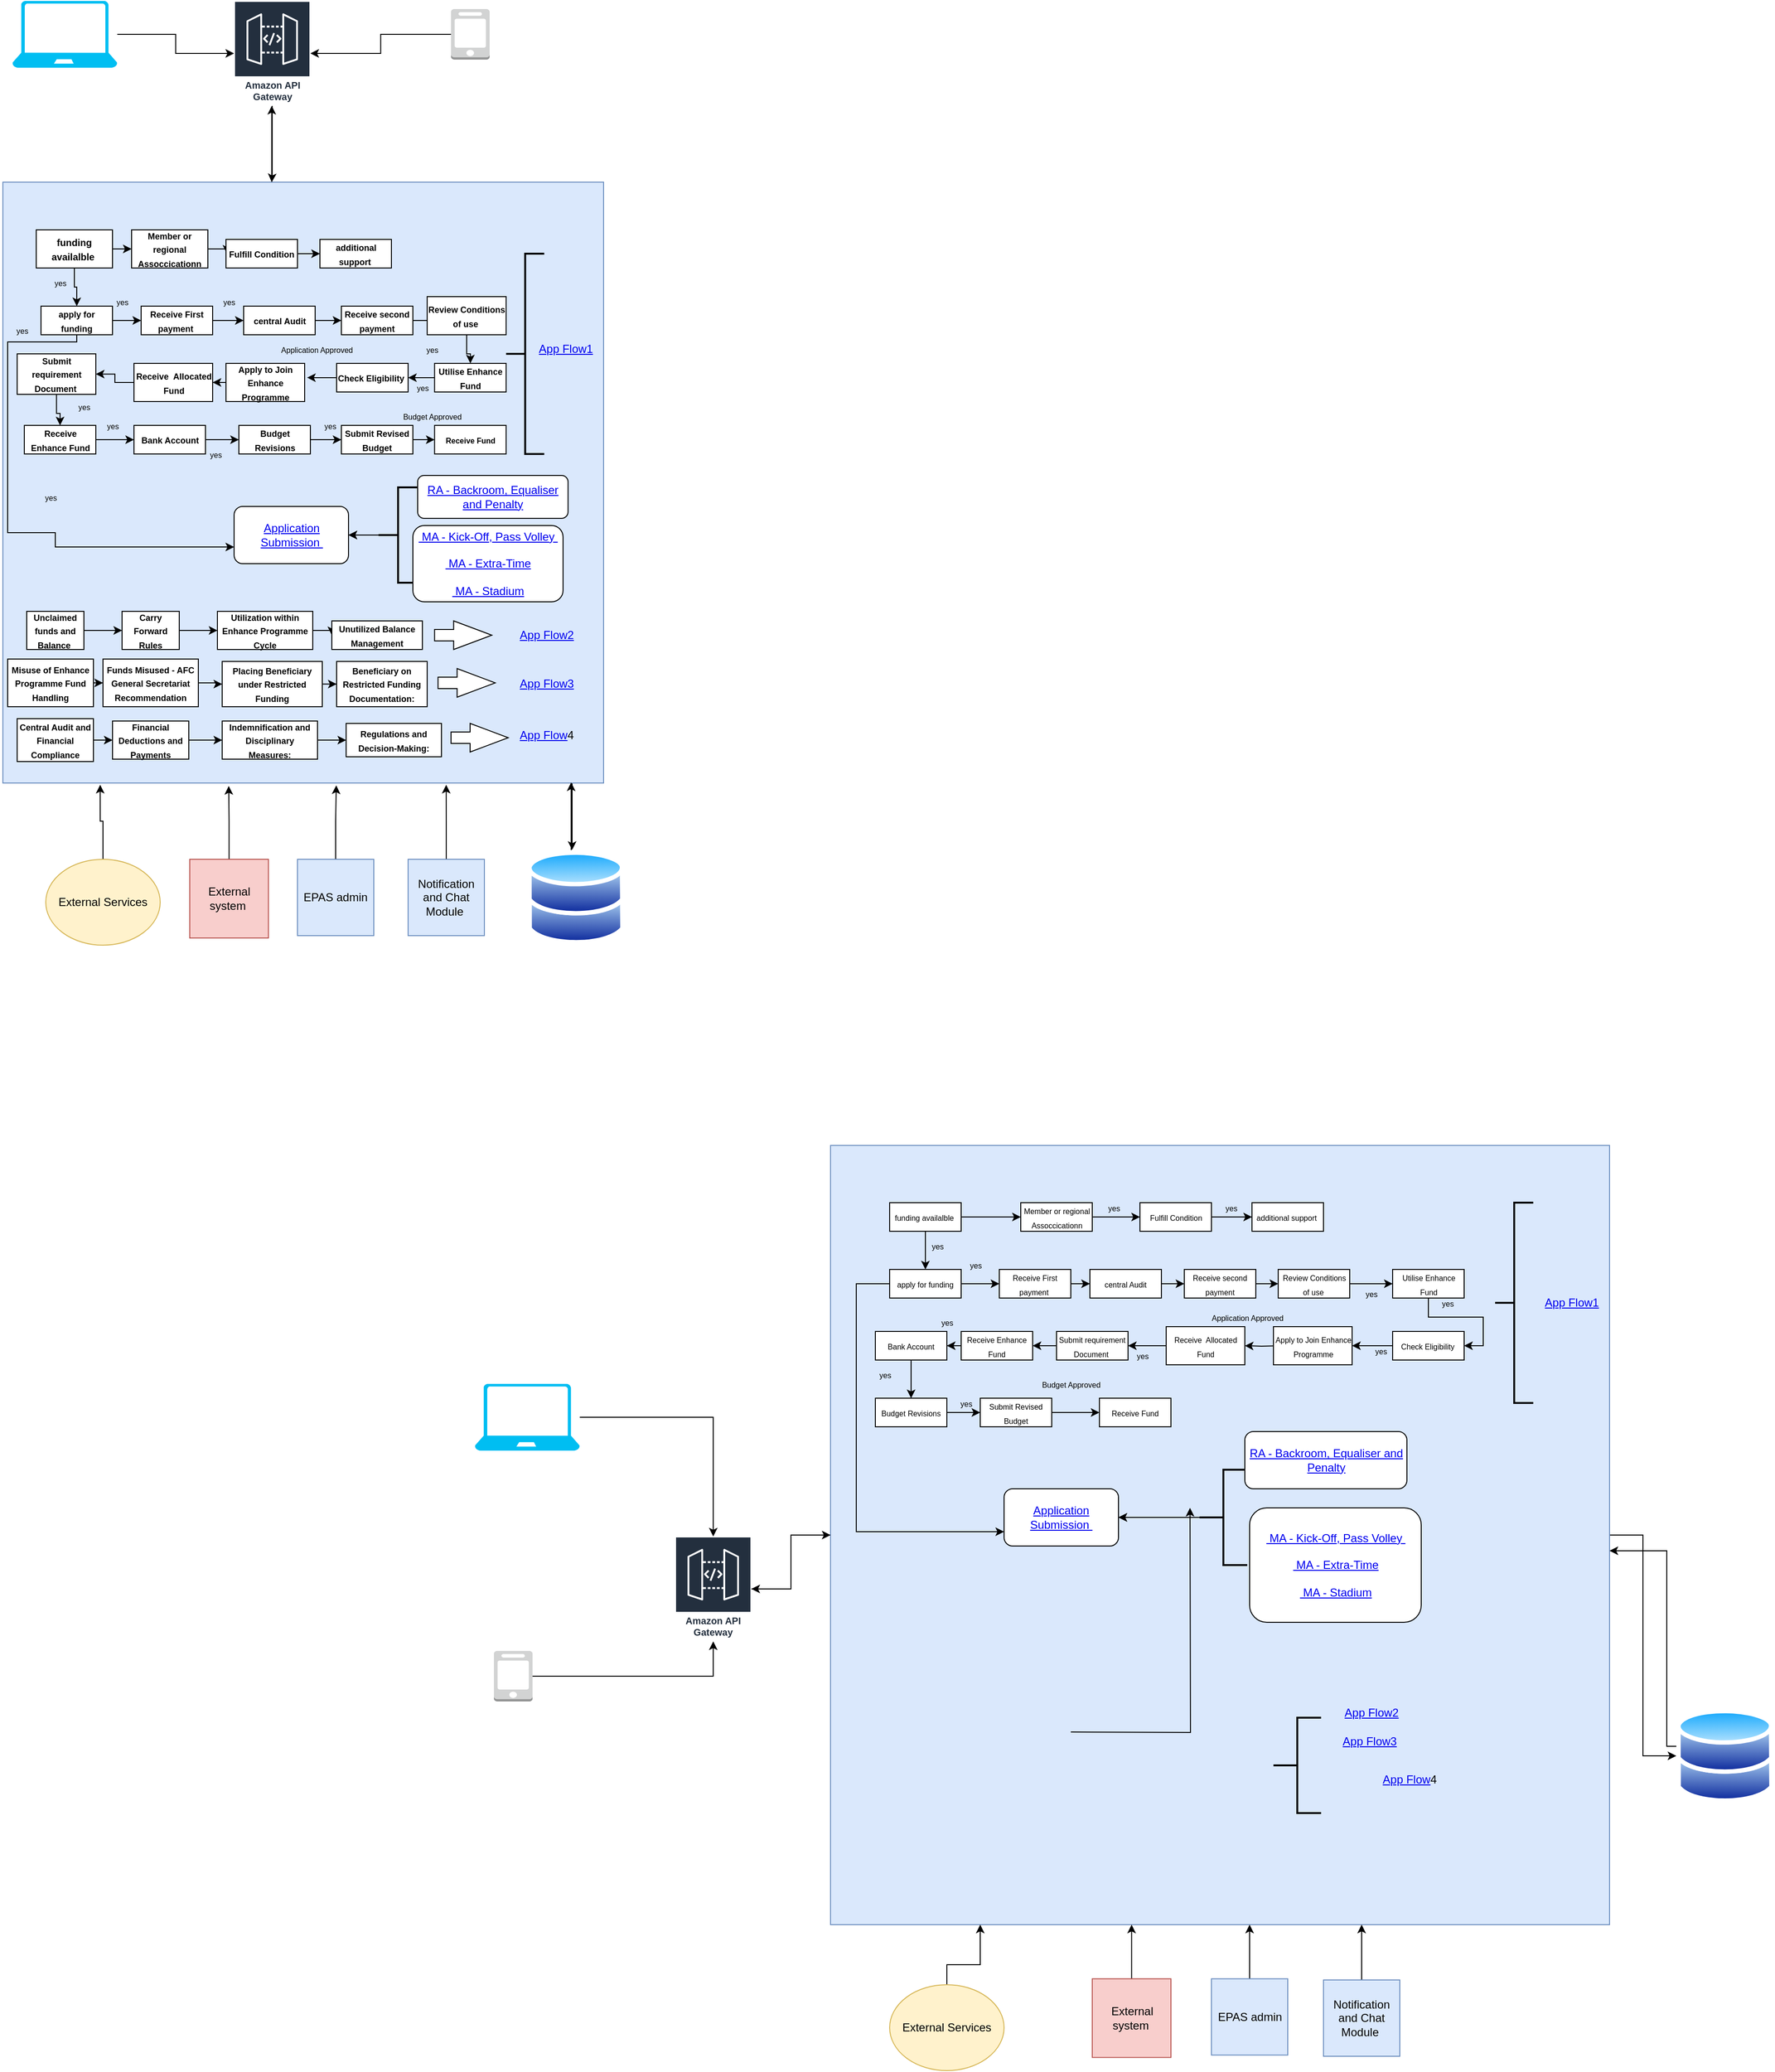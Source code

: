 <mxfile version="21.6.6" type="github">
  <diagram id="GSaXNA42wL7wWPPlso_6" name="Page-2">
    <mxGraphModel dx="2044" dy="1835" grid="1" gridSize="10" guides="1" tooltips="1" connect="1" arrows="1" fold="1" page="1" pageScale="1" pageWidth="850" pageHeight="1100" math="0" shadow="0">
      <root>
        <mxCell id="0" />
        <mxCell id="1" parent="0" />
        <mxCell id="DGFGNufy49oRKnyAsM9c-1" style="edgeStyle=orthogonalEdgeStyle;rounded=0;orthogonalLoop=1;jettySize=auto;html=1;" parent="1" source="DGFGNufy49oRKnyAsM9c-2" target="DGFGNufy49oRKnyAsM9c-57" edge="1">
          <mxGeometry relative="1" as="geometry" />
        </mxCell>
        <mxCell id="DGFGNufy49oRKnyAsM9c-2" value="" style="outlineConnect=0;dashed=0;verticalLabelPosition=bottom;verticalAlign=top;align=center;html=1;shape=mxgraph.aws3.mobile_client;fillColor=#D2D3D3;gradientColor=none;" parent="1" vertex="1">
          <mxGeometry x="-240" y="650" width="40.5" height="53" as="geometry" />
        </mxCell>
        <mxCell id="DGFGNufy49oRKnyAsM9c-3" style="edgeStyle=orthogonalEdgeStyle;rounded=0;orthogonalLoop=1;jettySize=auto;html=1;" parent="1" source="DGFGNufy49oRKnyAsM9c-4" target="DGFGNufy49oRKnyAsM9c-57" edge="1">
          <mxGeometry relative="1" as="geometry" />
        </mxCell>
        <mxCell id="DGFGNufy49oRKnyAsM9c-4" value="" style="verticalLabelPosition=bottom;html=1;verticalAlign=top;align=center;strokeColor=none;fillColor=#00BEF2;shape=mxgraph.azure.laptop;pointerEvents=1;" parent="1" vertex="1">
          <mxGeometry x="-260" y="370" width="110" height="70" as="geometry" />
        </mxCell>
        <mxCell id="DGFGNufy49oRKnyAsM9c-5" style="edgeStyle=orthogonalEdgeStyle;rounded=0;orthogonalLoop=1;jettySize=auto;html=1;" parent="1" source="DGFGNufy49oRKnyAsM9c-7" target="DGFGNufy49oRKnyAsM9c-57" edge="1">
          <mxGeometry relative="1" as="geometry" />
        </mxCell>
        <mxCell id="DGFGNufy49oRKnyAsM9c-6" style="edgeStyle=orthogonalEdgeStyle;rounded=0;orthogonalLoop=1;jettySize=auto;html=1;" parent="1" source="DGFGNufy49oRKnyAsM9c-7" target="DGFGNufy49oRKnyAsM9c-65" edge="1">
          <mxGeometry relative="1" as="geometry" />
        </mxCell>
        <mxCell id="DGFGNufy49oRKnyAsM9c-7" value="" style="whiteSpace=wrap;html=1;aspect=fixed;fillColor=#dae8fc;strokeColor=#6c8ebf;" parent="1" vertex="1">
          <mxGeometry x="113" y="120" width="817" height="817" as="geometry" />
        </mxCell>
        <mxCell id="DGFGNufy49oRKnyAsM9c-18" style="edgeStyle=orthogonalEdgeStyle;rounded=0;orthogonalLoop=1;jettySize=auto;html=1;exitX=0.5;exitY=1;exitDx=0;exitDy=0;" parent="1" edge="1">
          <mxGeometry relative="1" as="geometry">
            <mxPoint x="375" y="357.5" as="sourcePoint" />
            <mxPoint x="375" y="357.5" as="targetPoint" />
          </mxGeometry>
        </mxCell>
        <mxCell id="DGFGNufy49oRKnyAsM9c-26" value="" style="strokeWidth=2;html=1;shape=mxgraph.flowchart.annotation_2;align=left;labelPosition=right;pointerEvents=1;direction=east;" parent="1" vertex="1">
          <mxGeometry x="810" y="180" width="40" height="210" as="geometry" />
        </mxCell>
        <mxCell id="DGFGNufy49oRKnyAsM9c-27" value="&lt;a href=&quot;https://drive.google.com/file/d/1oduVAcMbusg9stKOJ1IKLAgPo_JSWriB/view?usp=sharing&quot;&gt;App&amp;nbsp;Flow1&lt;/a&gt;" style="text;html=1;align=center;verticalAlign=middle;resizable=0;points=[];autosize=1;strokeColor=none;fillColor=none;" parent="1" vertex="1">
          <mxGeometry x="850" y="270" width="80" height="30" as="geometry" />
        </mxCell>
        <mxCell id="DGFGNufy49oRKnyAsM9c-28" value="" style="edgeStyle=orthogonalEdgeStyle;rounded=0;orthogonalLoop=1;jettySize=auto;html=1;" parent="1" edge="1">
          <mxGeometry relative="1" as="geometry">
            <mxPoint x="180" y="675.04" as="sourcePoint" />
          </mxGeometry>
        </mxCell>
        <mxCell id="DGFGNufy49oRKnyAsM9c-30" value="" style="edgeStyle=orthogonalEdgeStyle;rounded=0;orthogonalLoop=1;jettySize=auto;html=1;" parent="1" edge="1">
          <mxGeometry relative="1" as="geometry">
            <mxPoint x="270" y="675.04" as="sourcePoint" />
          </mxGeometry>
        </mxCell>
        <mxCell id="DGFGNufy49oRKnyAsM9c-32" value="" style="edgeStyle=orthogonalEdgeStyle;rounded=0;orthogonalLoop=1;jettySize=auto;html=1;" parent="1" edge="1">
          <mxGeometry relative="1" as="geometry">
            <mxPoint x="280" y="735.04" as="sourcePoint" />
          </mxGeometry>
        </mxCell>
        <mxCell id="DGFGNufy49oRKnyAsM9c-35" value="" style="edgeStyle=orthogonalEdgeStyle;rounded=0;orthogonalLoop=1;jettySize=auto;html=1;" parent="1" edge="1">
          <mxGeometry relative="1" as="geometry">
            <mxPoint x="350" y="675.04" as="sourcePoint" />
          </mxGeometry>
        </mxCell>
        <mxCell id="DGFGNufy49oRKnyAsM9c-38" value="" style="edgeStyle=orthogonalEdgeStyle;rounded=0;orthogonalLoop=1;jettySize=auto;html=1;" parent="1" edge="1">
          <mxGeometry relative="1" as="geometry">
            <mxPoint x="435" y="675.04" as="sourcePoint" />
          </mxGeometry>
        </mxCell>
        <mxCell id="DGFGNufy49oRKnyAsM9c-42" value="" style="edgeStyle=orthogonalEdgeStyle;rounded=0;orthogonalLoop=1;jettySize=auto;html=1;" parent="1" edge="1">
          <mxGeometry relative="1" as="geometry">
            <mxPoint x="365" y="735.04" as="sourcePoint" />
            <mxPoint x="490" y="500" as="targetPoint" />
          </mxGeometry>
        </mxCell>
        <mxCell id="DGFGNufy49oRKnyAsM9c-44" value="" style="strokeWidth=2;html=1;shape=mxgraph.flowchart.annotation_2;align=left;labelPosition=right;pointerEvents=1;direction=east;" parent="1" vertex="1">
          <mxGeometry x="577.5" y="720" width="50" height="100" as="geometry" />
        </mxCell>
        <mxCell id="DGFGNufy49oRKnyAsM9c-45" value="&lt;a href=&quot;https://drive.google.com/file/d/1SwpEaq0mFn2--Wu-9AVyrdNbjBa3LrT7/view?usp=sharing&quot;&gt;App&amp;nbsp;Flow2&lt;/a&gt;" style="text;html=1;align=center;verticalAlign=middle;resizable=0;points=[];autosize=1;strokeColor=none;fillColor=none;" parent="1" vertex="1">
          <mxGeometry x="640" y="700" width="80" height="30" as="geometry" />
        </mxCell>
        <mxCell id="DGFGNufy49oRKnyAsM9c-46" value="&lt;a href=&quot;https://drive.google.com/file/d/18g89C6fYF5i-nobvC9cSjK7K8zZfrIjg/view?usp=sharing&quot;&gt;App&amp;nbsp;Flow3&lt;/a&gt;" style="text;html=1;align=center;verticalAlign=middle;resizable=0;points=[];autosize=1;strokeColor=none;fillColor=none;" parent="1" vertex="1">
          <mxGeometry x="637.5" y="730" width="80" height="30" as="geometry" />
        </mxCell>
        <mxCell id="DGFGNufy49oRKnyAsM9c-47" value="&lt;a href=&quot;https://drive.google.com/file/d/1KID6Vsfr6u9EKGHkbgI8x0bwXexHC7Mh/view?usp=sharing&quot;&gt;App&amp;nbsp;Flow&lt;/a&gt;4" style="text;html=1;align=center;verticalAlign=middle;resizable=0;points=[];autosize=1;strokeColor=none;fillColor=none;" parent="1" vertex="1">
          <mxGeometry x="680" y="770" width="80" height="30" as="geometry" />
        </mxCell>
        <mxCell id="DGFGNufy49oRKnyAsM9c-48" value="&lt;a href=&quot;https://drive.google.com/file/d/1O_zXei-ndrTcU6nSI0R-1R8S3YrYnWWK/view?usp=sharing&quot;&gt;Application Submission&amp;nbsp;&lt;/a&gt;" style="rounded=1;whiteSpace=wrap;html=1;" parent="1" vertex="1">
          <mxGeometry x="295" y="480" width="120" height="60" as="geometry" />
        </mxCell>
        <mxCell id="DGFGNufy49oRKnyAsM9c-49" value="" style="edgeStyle=orthogonalEdgeStyle;rounded=0;orthogonalLoop=1;jettySize=auto;html=1;" parent="1" source="DGFGNufy49oRKnyAsM9c-51" target="DGFGNufy49oRKnyAsM9c-48" edge="1">
          <mxGeometry relative="1" as="geometry" />
        </mxCell>
        <mxCell id="DGFGNufy49oRKnyAsM9c-50" value="" style="edgeStyle=orthogonalEdgeStyle;rounded=0;orthogonalLoop=1;jettySize=auto;html=1;" parent="1" source="DGFGNufy49oRKnyAsM9c-51" target="DGFGNufy49oRKnyAsM9c-48" edge="1">
          <mxGeometry relative="1" as="geometry" />
        </mxCell>
        <mxCell id="DGFGNufy49oRKnyAsM9c-51" value="" style="strokeWidth=2;html=1;shape=mxgraph.flowchart.annotation_2;align=left;labelPosition=right;pointerEvents=1;" parent="1" vertex="1">
          <mxGeometry x="500" y="460" width="50" height="100" as="geometry" />
        </mxCell>
        <mxCell id="DGFGNufy49oRKnyAsM9c-52" value="&lt;a href=&quot;https://drive.google.com/file/d/1gha_NlfgyI7bgPZfPpfYkZz8moEeKM86/view?usp=sharing&quot;&gt;RA - Backroom, Equaliser and Penalty&lt;/a&gt;" style="rounded=1;whiteSpace=wrap;html=1;" parent="1" vertex="1">
          <mxGeometry x="547.5" y="420" width="170" height="60" as="geometry" />
        </mxCell>
        <mxCell id="DGFGNufy49oRKnyAsM9c-53" value="&lt;a href=&quot;https://drive.google.com/file/d/1Y5xjl2v7KyL0biV-sUt9JVReb_iDlmp0/view?usp=sharing&quot;&gt;&amp;nbsp;MA - Kick-Off, Pass Volley&amp;nbsp;&lt;br&gt;&lt;/a&gt;&lt;br&gt;&lt;a href=&quot;https://drive.google.com/file/d/1jqBhtALsL8iWC9ZIgrac4wMSQcdWcgAb/view?usp=sharing&quot;&gt;&amp;nbsp;MA - Extra-Time&lt;br&gt;&lt;/a&gt;&lt;br&gt;&lt;a href=&quot;https://drive.google.com/file/d/1TySVbmiHeH0qdHbVMpYbgAKYMC6QVcvo/view?usp=sharing&quot;&gt;&amp;nbsp;MA - Stadium&lt;/a&gt;" style="rounded=1;whiteSpace=wrap;html=1;" parent="1" vertex="1">
          <mxGeometry x="552.5" y="500" width="180" height="120" as="geometry" />
        </mxCell>
        <mxCell id="DGFGNufy49oRKnyAsM9c-54" value="" style="edgeStyle=orthogonalEdgeStyle;rounded=0;orthogonalLoop=1;jettySize=auto;html=1;" parent="1" source="DGFGNufy49oRKnyAsM9c-55" target="DGFGNufy49oRKnyAsM9c-7" edge="1">
          <mxGeometry relative="1" as="geometry">
            <Array as="points">
              <mxPoint x="413" y="910" />
              <mxPoint x="413" y="910" />
            </Array>
          </mxGeometry>
        </mxCell>
        <mxCell id="DGFGNufy49oRKnyAsM9c-55" value="External system&amp;nbsp;" style="whiteSpace=wrap;html=1;aspect=fixed;fillColor=#f8cecc;strokeColor=#b85450;" parent="1" vertex="1">
          <mxGeometry x="387.5" y="993.75" width="82.5" height="82.5" as="geometry" />
        </mxCell>
        <mxCell id="DGFGNufy49oRKnyAsM9c-56" value="" style="edgeStyle=orthogonalEdgeStyle;rounded=0;orthogonalLoop=1;jettySize=auto;html=1;" parent="1" source="DGFGNufy49oRKnyAsM9c-57" target="DGFGNufy49oRKnyAsM9c-7" edge="1">
          <mxGeometry relative="1" as="geometry" />
        </mxCell>
        <mxCell id="DGFGNufy49oRKnyAsM9c-57" value="Amazon API Gateway" style="sketch=0;outlineConnect=0;fontColor=#232F3E;gradientColor=none;strokeColor=#ffffff;fillColor=#232F3E;dashed=0;verticalLabelPosition=middle;verticalAlign=bottom;align=center;html=1;whiteSpace=wrap;fontSize=10;fontStyle=1;spacing=3;shape=mxgraph.aws4.productIcon;prIcon=mxgraph.aws4.api_gateway;" parent="1" vertex="1">
          <mxGeometry x="-50" y="530" width="80" height="110" as="geometry" />
        </mxCell>
        <mxCell id="DGFGNufy49oRKnyAsM9c-58" value="" style="edgeStyle=orthogonalEdgeStyle;rounded=0;orthogonalLoop=1;jettySize=auto;html=1;" parent="1" source="DGFGNufy49oRKnyAsM9c-59" target="DGFGNufy49oRKnyAsM9c-7" edge="1">
          <mxGeometry relative="1" as="geometry">
            <Array as="points">
              <mxPoint x="680" y="880" />
              <mxPoint x="680" y="880" />
            </Array>
          </mxGeometry>
        </mxCell>
        <mxCell id="DGFGNufy49oRKnyAsM9c-59" value="Notification and Chat Module&amp;nbsp;" style="whiteSpace=wrap;html=1;aspect=fixed;fillColor=#dae8fc;strokeColor=#6c8ebf;" parent="1" vertex="1">
          <mxGeometry x="630" y="995" width="80" height="80" as="geometry" />
        </mxCell>
        <mxCell id="DGFGNufy49oRKnyAsM9c-60" value="" style="edgeStyle=orthogonalEdgeStyle;rounded=0;orthogonalLoop=1;jettySize=auto;html=1;" parent="1" source="DGFGNufy49oRKnyAsM9c-61" target="DGFGNufy49oRKnyAsM9c-7" edge="1">
          <mxGeometry relative="1" as="geometry">
            <Array as="points">
              <mxPoint x="535" y="880" />
              <mxPoint x="535" y="880" />
            </Array>
          </mxGeometry>
        </mxCell>
        <mxCell id="DGFGNufy49oRKnyAsM9c-61" value="EPAS admin" style="whiteSpace=wrap;html=1;aspect=fixed;fillColor=#dae8fc;strokeColor=#6c8ebf;" parent="1" vertex="1">
          <mxGeometry x="512.5" y="993.75" width="80" height="80" as="geometry" />
        </mxCell>
        <mxCell id="DGFGNufy49oRKnyAsM9c-62" value="" style="edgeStyle=orthogonalEdgeStyle;rounded=0;orthogonalLoop=1;jettySize=auto;html=1;" parent="1" source="DGFGNufy49oRKnyAsM9c-63" target="DGFGNufy49oRKnyAsM9c-7" edge="1">
          <mxGeometry relative="1" as="geometry">
            <Array as="points">
              <mxPoint x="235" y="979" />
              <mxPoint x="270" y="979" />
            </Array>
          </mxGeometry>
        </mxCell>
        <mxCell id="DGFGNufy49oRKnyAsM9c-63" value="External Services " style="ellipse;whiteSpace=wrap;html=1;fillColor=#fff2cc;strokeColor=#d6b656;" parent="1" vertex="1">
          <mxGeometry x="175" y="1000" width="120" height="90" as="geometry" />
        </mxCell>
        <mxCell id="DGFGNufy49oRKnyAsM9c-64" style="edgeStyle=orthogonalEdgeStyle;rounded=0;orthogonalLoop=1;jettySize=auto;html=1;" parent="1" source="DGFGNufy49oRKnyAsM9c-65" target="DGFGNufy49oRKnyAsM9c-7" edge="1">
          <mxGeometry relative="1" as="geometry">
            <Array as="points">
              <mxPoint x="990" y="750" />
              <mxPoint x="990" y="545" />
            </Array>
          </mxGeometry>
        </mxCell>
        <mxCell id="DGFGNufy49oRKnyAsM9c-65" value="" style="image;aspect=fixed;perimeter=ellipsePerimeter;html=1;align=center;shadow=0;dashed=0;spacingTop=3;image=img/lib/active_directory/databases.svg;" parent="1" vertex="1">
          <mxGeometry x="1000" y="710" width="102.04" height="100" as="geometry" />
        </mxCell>
        <mxCell id="DGFGNufy49oRKnyAsM9c-117" value="" style="edgeStyle=orthogonalEdgeStyle;rounded=0;orthogonalLoop=1;jettySize=auto;html=1;" parent="1" source="DGFGNufy49oRKnyAsM9c-95" target="DGFGNufy49oRKnyAsM9c-96" edge="1">
          <mxGeometry relative="1" as="geometry" />
        </mxCell>
        <mxCell id="DGFGNufy49oRKnyAsM9c-121" style="edgeStyle=orthogonalEdgeStyle;rounded=0;orthogonalLoop=1;jettySize=auto;html=1;entryX=0.5;entryY=0;entryDx=0;entryDy=0;" parent="1" source="DGFGNufy49oRKnyAsM9c-95" target="DGFGNufy49oRKnyAsM9c-103" edge="1">
          <mxGeometry relative="1" as="geometry" />
        </mxCell>
        <mxCell id="DGFGNufy49oRKnyAsM9c-95" value="&lt;font style=&quot;font-size: 8px;&quot;&gt;funding availalble&amp;nbsp;&lt;/font&gt;" style="rounded=0;whiteSpace=wrap;html=1;" parent="1" vertex="1">
          <mxGeometry x="175" y="180" width="75" height="30" as="geometry" />
        </mxCell>
        <mxCell id="DGFGNufy49oRKnyAsM9c-118" value="" style="edgeStyle=orthogonalEdgeStyle;rounded=0;orthogonalLoop=1;jettySize=auto;html=1;" parent="1" source="DGFGNufy49oRKnyAsM9c-96" target="DGFGNufy49oRKnyAsM9c-100" edge="1">
          <mxGeometry relative="1" as="geometry" />
        </mxCell>
        <mxCell id="DGFGNufy49oRKnyAsM9c-96" value="&lt;font style=&quot;font-size: 8px;&quot;&gt;Member or regional Assoccicationn&lt;/font&gt;" style="rounded=0;whiteSpace=wrap;html=1;" parent="1" vertex="1">
          <mxGeometry x="312.5" y="180" width="75" height="30" as="geometry" />
        </mxCell>
        <mxCell id="DGFGNufy49oRKnyAsM9c-152" style="edgeStyle=orthogonalEdgeStyle;rounded=0;orthogonalLoop=1;jettySize=auto;html=1;entryX=0;entryY=0.5;entryDx=0;entryDy=0;" parent="1" source="DGFGNufy49oRKnyAsM9c-97" target="DGFGNufy49oRKnyAsM9c-98" edge="1">
          <mxGeometry relative="1" as="geometry" />
        </mxCell>
        <mxCell id="DGFGNufy49oRKnyAsM9c-97" value="&lt;span style=&quot;font-size: 8px;&quot;&gt;Receive second payment&lt;/span&gt;" style="rounded=0;whiteSpace=wrap;html=1;" parent="1" vertex="1">
          <mxGeometry x="484" y="250" width="75" height="30" as="geometry" />
        </mxCell>
        <mxCell id="DGFGNufy49oRKnyAsM9c-127" value="" style="edgeStyle=orthogonalEdgeStyle;rounded=0;orthogonalLoop=1;jettySize=auto;html=1;" parent="1" source="DGFGNufy49oRKnyAsM9c-98" target="DGFGNufy49oRKnyAsM9c-112" edge="1">
          <mxGeometry relative="1" as="geometry" />
        </mxCell>
        <mxCell id="DGFGNufy49oRKnyAsM9c-98" value="&lt;font style=&quot;font-size: 8px;&quot;&gt;Review Conditions of use&amp;nbsp;&lt;/font&gt;" style="rounded=0;whiteSpace=wrap;html=1;" parent="1" vertex="1">
          <mxGeometry x="582.5" y="250" width="75" height="30" as="geometry" />
        </mxCell>
        <mxCell id="DGFGNufy49oRKnyAsM9c-124" value="" style="edgeStyle=orthogonalEdgeStyle;rounded=0;orthogonalLoop=1;jettySize=auto;html=1;" parent="1" source="DGFGNufy49oRKnyAsM9c-99" target="DGFGNufy49oRKnyAsM9c-97" edge="1">
          <mxGeometry relative="1" as="geometry" />
        </mxCell>
        <mxCell id="DGFGNufy49oRKnyAsM9c-99" value="&lt;font style=&quot;font-size: 8px;&quot;&gt;central Audit&lt;/font&gt;" style="rounded=0;whiteSpace=wrap;html=1;" parent="1" vertex="1">
          <mxGeometry x="385" y="250" width="75" height="30" as="geometry" />
        </mxCell>
        <mxCell id="DGFGNufy49oRKnyAsM9c-119" value="" style="edgeStyle=orthogonalEdgeStyle;rounded=0;orthogonalLoop=1;jettySize=auto;html=1;" parent="1" source="DGFGNufy49oRKnyAsM9c-100" target="DGFGNufy49oRKnyAsM9c-101" edge="1">
          <mxGeometry relative="1" as="geometry" />
        </mxCell>
        <mxCell id="DGFGNufy49oRKnyAsM9c-100" value="&lt;font style=&quot;font-size: 8px;&quot;&gt;Fulfill Condition&lt;/font&gt;" style="rounded=0;whiteSpace=wrap;html=1;" parent="1" vertex="1">
          <mxGeometry x="437.5" y="180" width="75" height="30" as="geometry" />
        </mxCell>
        <mxCell id="DGFGNufy49oRKnyAsM9c-101" value="&lt;font style=&quot;font-size: 8px;&quot;&gt;additional support&amp;nbsp;&lt;/font&gt;" style="rounded=0;whiteSpace=wrap;html=1;" parent="1" vertex="1">
          <mxGeometry x="555" y="180" width="75" height="30" as="geometry" />
        </mxCell>
        <mxCell id="DGFGNufy49oRKnyAsM9c-123" value="" style="edgeStyle=orthogonalEdgeStyle;rounded=0;orthogonalLoop=1;jettySize=auto;html=1;" parent="1" source="DGFGNufy49oRKnyAsM9c-102" target="DGFGNufy49oRKnyAsM9c-99" edge="1">
          <mxGeometry relative="1" as="geometry" />
        </mxCell>
        <mxCell id="DGFGNufy49oRKnyAsM9c-102" value="&lt;font style=&quot;font-size: 8px;&quot;&gt;Receive First payment&amp;nbsp;&lt;/font&gt;" style="rounded=0;whiteSpace=wrap;html=1;" parent="1" vertex="1">
          <mxGeometry x="290" y="250" width="75" height="30" as="geometry" />
        </mxCell>
        <mxCell id="DGFGNufy49oRKnyAsM9c-122" value="" style="edgeStyle=orthogonalEdgeStyle;rounded=0;orthogonalLoop=1;jettySize=auto;html=1;" parent="1" source="DGFGNufy49oRKnyAsM9c-103" target="DGFGNufy49oRKnyAsM9c-102" edge="1">
          <mxGeometry relative="1" as="geometry" />
        </mxCell>
        <mxCell id="DGFGNufy49oRKnyAsM9c-193" style="edgeStyle=orthogonalEdgeStyle;rounded=0;orthogonalLoop=1;jettySize=auto;html=1;entryX=0;entryY=0.75;entryDx=0;entryDy=0;" parent="1" source="DGFGNufy49oRKnyAsM9c-103" target="DGFGNufy49oRKnyAsM9c-48" edge="1">
          <mxGeometry relative="1" as="geometry">
            <Array as="points">
              <mxPoint x="140" y="265" />
              <mxPoint x="140" y="525" />
            </Array>
          </mxGeometry>
        </mxCell>
        <mxCell id="DGFGNufy49oRKnyAsM9c-103" value="&lt;font style=&quot;font-size: 8px;&quot;&gt;apply for funding&lt;/font&gt;" style="rounded=0;whiteSpace=wrap;html=1;" parent="1" vertex="1">
          <mxGeometry x="175" y="250" width="75" height="30" as="geometry" />
        </mxCell>
        <mxCell id="DGFGNufy49oRKnyAsM9c-176" value="" style="edgeStyle=orthogonalEdgeStyle;rounded=0;orthogonalLoop=1;jettySize=auto;html=1;" parent="1" source="DGFGNufy49oRKnyAsM9c-107" target="DGFGNufy49oRKnyAsM9c-113" edge="1">
          <mxGeometry relative="1" as="geometry" />
        </mxCell>
        <mxCell id="DGFGNufy49oRKnyAsM9c-107" value="&lt;font style=&quot;font-size: 8px;&quot;&gt;Submit requirement Document&amp;nbsp;&lt;/font&gt;" style="rounded=0;whiteSpace=wrap;html=1;" parent="1" vertex="1">
          <mxGeometry x="350" y="315" width="75" height="30" as="geometry" />
        </mxCell>
        <mxCell id="DGFGNufy49oRKnyAsM9c-191" value="" style="edgeStyle=orthogonalEdgeStyle;rounded=0;orthogonalLoop=1;jettySize=auto;html=1;" parent="1" source="DGFGNufy49oRKnyAsM9c-108" target="DGFGNufy49oRKnyAsM9c-189" edge="1">
          <mxGeometry relative="1" as="geometry" />
        </mxCell>
        <mxCell id="DGFGNufy49oRKnyAsM9c-108" value="&lt;font style=&quot;font-size: 8px;&quot;&gt;Budget Revisions&lt;/font&gt;" style="rounded=0;whiteSpace=wrap;html=1;" parent="1" vertex="1">
          <mxGeometry x="160" y="385" width="75" height="30" as="geometry" />
        </mxCell>
        <mxCell id="DGFGNufy49oRKnyAsM9c-131" value="" style="edgeStyle=orthogonalEdgeStyle;rounded=0;orthogonalLoop=1;jettySize=auto;html=1;" parent="1" source="DGFGNufy49oRKnyAsM9c-109" target="DGFGNufy49oRKnyAsM9c-107" edge="1">
          <mxGeometry relative="1" as="geometry" />
        </mxCell>
        <mxCell id="DGFGNufy49oRKnyAsM9c-130" value="" style="edgeStyle=orthogonalEdgeStyle;rounded=0;orthogonalLoop=1;jettySize=auto;html=1;" parent="1" target="DGFGNufy49oRKnyAsM9c-109" edge="1">
          <mxGeometry relative="1" as="geometry">
            <mxPoint x="585" y="330" as="sourcePoint" />
          </mxGeometry>
        </mxCell>
        <mxCell id="DGFGNufy49oRKnyAsM9c-129" value="" style="edgeStyle=orthogonalEdgeStyle;rounded=0;orthogonalLoop=1;jettySize=auto;html=1;" parent="1" source="DGFGNufy49oRKnyAsM9c-111" edge="1">
          <mxGeometry relative="1" as="geometry">
            <mxPoint x="660" y="330" as="targetPoint" />
          </mxGeometry>
        </mxCell>
        <mxCell id="DGFGNufy49oRKnyAsM9c-111" value="&lt;font style=&quot;font-size: 8px;&quot;&gt;Check Eligibility&amp;nbsp;&lt;/font&gt;" style="rounded=0;whiteSpace=wrap;html=1;" parent="1" vertex="1">
          <mxGeometry x="702.5" y="315" width="75" height="30" as="geometry" />
        </mxCell>
        <mxCell id="DGFGNufy49oRKnyAsM9c-168" style="edgeStyle=orthogonalEdgeStyle;rounded=0;orthogonalLoop=1;jettySize=auto;html=1;entryX=1;entryY=0.5;entryDx=0;entryDy=0;" parent="1" source="DGFGNufy49oRKnyAsM9c-112" target="DGFGNufy49oRKnyAsM9c-111" edge="1">
          <mxGeometry relative="1" as="geometry" />
        </mxCell>
        <mxCell id="DGFGNufy49oRKnyAsM9c-112" value="&lt;font style=&quot;font-size: 8px;&quot;&gt;Utilise Enhance Fund&lt;/font&gt;" style="rounded=0;whiteSpace=wrap;html=1;" parent="1" vertex="1">
          <mxGeometry x="702.5" y="250" width="75" height="30" as="geometry" />
        </mxCell>
        <mxCell id="DGFGNufy49oRKnyAsM9c-180" value="" style="edgeStyle=orthogonalEdgeStyle;rounded=0;orthogonalLoop=1;jettySize=auto;html=1;" parent="1" source="DGFGNufy49oRKnyAsM9c-113" target="DGFGNufy49oRKnyAsM9c-114" edge="1">
          <mxGeometry relative="1" as="geometry" />
        </mxCell>
        <mxCell id="DGFGNufy49oRKnyAsM9c-113" value="&lt;font style=&quot;font-size: 8px;&quot;&gt;Receive Enhance Fund&lt;/font&gt;" style="rounded=0;whiteSpace=wrap;html=1;" parent="1" vertex="1">
          <mxGeometry x="250" y="315" width="75" height="30" as="geometry" />
        </mxCell>
        <mxCell id="DGFGNufy49oRKnyAsM9c-186" value="" style="edgeStyle=orthogonalEdgeStyle;rounded=0;orthogonalLoop=1;jettySize=auto;html=1;" parent="1" source="DGFGNufy49oRKnyAsM9c-114" target="DGFGNufy49oRKnyAsM9c-108" edge="1">
          <mxGeometry relative="1" as="geometry" />
        </mxCell>
        <mxCell id="DGFGNufy49oRKnyAsM9c-114" value="&lt;font style=&quot;font-size: 8px;&quot;&gt;Bank Account&lt;/font&gt;" style="rounded=0;whiteSpace=wrap;html=1;" parent="1" vertex="1">
          <mxGeometry x="160" y="315" width="75" height="30" as="geometry" />
        </mxCell>
        <mxCell id="DGFGNufy49oRKnyAsM9c-135" value="&lt;font style=&quot;font-size: 8px;&quot;&gt;yes&lt;/font&gt;" style="text;html=1;align=center;verticalAlign=middle;resizable=0;points=[];autosize=1;strokeColor=none;fillColor=none;" parent="1" vertex="1">
          <mxGeometry x="205" y="210" width="40" height="30" as="geometry" />
        </mxCell>
        <mxCell id="DGFGNufy49oRKnyAsM9c-138" value="&lt;font style=&quot;font-size: 8px;&quot;&gt;yes&lt;/font&gt;" style="text;html=1;align=center;verticalAlign=middle;resizable=0;points=[];autosize=1;strokeColor=none;fillColor=none;" parent="1" vertex="1">
          <mxGeometry x="390" y="170" width="40" height="30" as="geometry" />
        </mxCell>
        <mxCell id="DGFGNufy49oRKnyAsM9c-139" value="&lt;font style=&quot;font-size: 8px;&quot;&gt;Budget Approved&lt;/font&gt;" style="text;html=1;align=center;verticalAlign=middle;resizable=0;points=[];autosize=1;strokeColor=none;fillColor=none;" parent="1" vertex="1">
          <mxGeometry x="325" y="355" width="80" height="30" as="geometry" />
        </mxCell>
        <mxCell id="DGFGNufy49oRKnyAsM9c-140" value="&lt;span style=&quot;font-size: 8px;&quot;&gt;yes&lt;br&gt;&lt;/span&gt;" style="text;html=1;align=center;verticalAlign=middle;resizable=0;points=[];autosize=1;strokeColor=none;fillColor=none;" parent="1" vertex="1">
          <mxGeometry x="420" y="325" width="40" height="30" as="geometry" />
        </mxCell>
        <mxCell id="DGFGNufy49oRKnyAsM9c-109" value="&lt;span style=&quot;font-size: 8px;&quot;&gt;Receive&amp;nbsp; Allocated Fund&lt;/span&gt;" style="rounded=0;whiteSpace=wrap;html=1;" parent="1" vertex="1">
          <mxGeometry x="465" y="310" width="82.5" height="40" as="geometry" />
        </mxCell>
        <mxCell id="DGFGNufy49oRKnyAsM9c-148" value="&lt;font style=&quot;font-size: 8px;&quot;&gt;yes&lt;/font&gt;" style="text;html=1;align=center;verticalAlign=middle;resizable=0;points=[];autosize=1;strokeColor=none;fillColor=none;" parent="1" vertex="1">
          <mxGeometry x="512.5" y="170" width="40" height="30" as="geometry" />
        </mxCell>
        <mxCell id="DGFGNufy49oRKnyAsM9c-149" value="&lt;font style=&quot;font-size: 8px;&quot;&gt;yes&lt;/font&gt;" style="text;html=1;align=center;verticalAlign=middle;resizable=0;points=[];autosize=1;strokeColor=none;fillColor=none;" parent="1" vertex="1">
          <mxGeometry x="245" y="230" width="40" height="30" as="geometry" />
        </mxCell>
        <mxCell id="DGFGNufy49oRKnyAsM9c-150" value="&lt;font style=&quot;font-size: 8px;&quot;&gt;yes&lt;/font&gt;" style="text;html=1;align=center;verticalAlign=middle;resizable=0;points=[];autosize=1;strokeColor=none;fillColor=none;" parent="1" vertex="1">
          <mxGeometry x="660" y="260" width="40" height="30" as="geometry" />
        </mxCell>
        <mxCell id="DGFGNufy49oRKnyAsM9c-165" value="&lt;font style=&quot;font-size: 8px;&quot;&gt;Application Approved&lt;/font&gt;" style="text;html=1;align=center;verticalAlign=middle;resizable=0;points=[];autosize=1;strokeColor=none;fillColor=none;" parent="1" vertex="1">
          <mxGeometry x="500" y="285" width="100" height="30" as="geometry" />
        </mxCell>
        <mxCell id="DGFGNufy49oRKnyAsM9c-169" value="&lt;font style=&quot;font-size: 8px;&quot;&gt;yes&lt;/font&gt;" style="text;html=1;align=center;verticalAlign=middle;resizable=0;points=[];autosize=1;strokeColor=none;fillColor=none;" parent="1" vertex="1">
          <mxGeometry x="670" y="320" width="40" height="30" as="geometry" />
        </mxCell>
        <mxCell id="DGFGNufy49oRKnyAsM9c-170" value="&lt;font style=&quot;font-size: 8px;&quot;&gt;yes&lt;/font&gt;" style="text;html=1;align=center;verticalAlign=middle;resizable=0;points=[];autosize=1;strokeColor=none;fillColor=none;" parent="1" vertex="1">
          <mxGeometry x="740" y="270" width="40" height="30" as="geometry" />
        </mxCell>
        <mxCell id="DGFGNufy49oRKnyAsM9c-171" value="&lt;font style=&quot;font-size: 8px;&quot;&gt;Apply to Join Enhance Programme&lt;/font&gt;" style="rounded=0;whiteSpace=wrap;html=1;" parent="1" vertex="1">
          <mxGeometry x="577.5" y="310" width="82.5" height="40" as="geometry" />
        </mxCell>
        <mxCell id="DGFGNufy49oRKnyAsM9c-183" value="&lt;font style=&quot;font-size: 8px;&quot;&gt;yes&lt;/font&gt;" style="text;html=1;align=center;verticalAlign=middle;resizable=0;points=[];autosize=1;strokeColor=none;fillColor=none;" parent="1" vertex="1">
          <mxGeometry x="215" y="290" width="40" height="30" as="geometry" />
        </mxCell>
        <mxCell id="DGFGNufy49oRKnyAsM9c-184" value="&lt;font style=&quot;font-size: 8px;&quot;&gt;yes&lt;/font&gt;" style="text;html=1;align=center;verticalAlign=middle;resizable=0;points=[];autosize=1;strokeColor=none;fillColor=none;" parent="1" vertex="1">
          <mxGeometry x="235" y="375" width="40" height="30" as="geometry" />
        </mxCell>
        <mxCell id="DGFGNufy49oRKnyAsM9c-187" value="&lt;font style=&quot;font-size: 8px;&quot;&gt;yes&lt;/font&gt;" style="text;html=1;align=center;verticalAlign=middle;resizable=0;points=[];autosize=1;strokeColor=none;fillColor=none;" parent="1" vertex="1">
          <mxGeometry x="150" y="345" width="40" height="30" as="geometry" />
        </mxCell>
        <mxCell id="DGFGNufy49oRKnyAsM9c-192" value="" style="edgeStyle=orthogonalEdgeStyle;rounded=0;orthogonalLoop=1;jettySize=auto;html=1;" parent="1" source="DGFGNufy49oRKnyAsM9c-189" target="DGFGNufy49oRKnyAsM9c-190" edge="1">
          <mxGeometry relative="1" as="geometry" />
        </mxCell>
        <mxCell id="DGFGNufy49oRKnyAsM9c-189" value="&lt;font style=&quot;font-size: 8px;&quot;&gt;Submit Revised Budget&lt;/font&gt;" style="rounded=0;whiteSpace=wrap;html=1;" parent="1" vertex="1">
          <mxGeometry x="270" y="385" width="75" height="30" as="geometry" />
        </mxCell>
        <mxCell id="DGFGNufy49oRKnyAsM9c-190" value="&lt;font style=&quot;font-size: 8px;&quot;&gt;Receive&amp;nbsp;Fund&lt;/font&gt;" style="rounded=0;whiteSpace=wrap;html=1;" parent="1" vertex="1">
          <mxGeometry x="395" y="385" width="75" height="30" as="geometry" />
        </mxCell>
        <mxCell id="raD89EcYqp2xOOrjwdPW-1" style="edgeStyle=orthogonalEdgeStyle;rounded=0;orthogonalLoop=1;jettySize=auto;html=1;" edge="1" parent="1" source="raD89EcYqp2xOOrjwdPW-2" target="raD89EcYqp2xOOrjwdPW-23">
          <mxGeometry relative="1" as="geometry" />
        </mxCell>
        <mxCell id="raD89EcYqp2xOOrjwdPW-2" value="" style="outlineConnect=0;dashed=0;verticalLabelPosition=bottom;verticalAlign=top;align=center;html=1;shape=mxgraph.aws3.mobile_client;fillColor=#D2D3D3;gradientColor=none;" vertex="1" parent="1">
          <mxGeometry x="-285" y="-1071.5" width="40.5" height="53" as="geometry" />
        </mxCell>
        <mxCell id="raD89EcYqp2xOOrjwdPW-3" style="edgeStyle=orthogonalEdgeStyle;rounded=0;orthogonalLoop=1;jettySize=auto;html=1;" edge="1" parent="1" source="raD89EcYqp2xOOrjwdPW-4" target="raD89EcYqp2xOOrjwdPW-23">
          <mxGeometry relative="1" as="geometry" />
        </mxCell>
        <mxCell id="raD89EcYqp2xOOrjwdPW-4" value="" style="verticalLabelPosition=bottom;html=1;verticalAlign=top;align=center;strokeColor=none;fillColor=#00BEF2;shape=mxgraph.azure.laptop;pointerEvents=1;" vertex="1" parent="1">
          <mxGeometry x="-745" y="-1080" width="110" height="70" as="geometry" />
        </mxCell>
        <mxCell id="raD89EcYqp2xOOrjwdPW-5" value="" style="edgeStyle=orthogonalEdgeStyle;rounded=0;orthogonalLoop=1;jettySize=auto;html=1;" edge="1" parent="1" source="raD89EcYqp2xOOrjwdPW-7" target="raD89EcYqp2xOOrjwdPW-23">
          <mxGeometry relative="1" as="geometry">
            <Array as="points">
              <mxPoint x="-473" y="-900" />
              <mxPoint x="-473" y="-900" />
            </Array>
          </mxGeometry>
        </mxCell>
        <mxCell id="raD89EcYqp2xOOrjwdPW-6" style="edgeStyle=orthogonalEdgeStyle;rounded=0;orthogonalLoop=1;jettySize=auto;html=1;" edge="1" parent="1" source="raD89EcYqp2xOOrjwdPW-7" target="raD89EcYqp2xOOrjwdPW-31">
          <mxGeometry relative="1" as="geometry">
            <Array as="points">
              <mxPoint x="-158" y="-210" />
              <mxPoint x="-158" y="-210" />
            </Array>
          </mxGeometry>
        </mxCell>
        <mxCell id="raD89EcYqp2xOOrjwdPW-7" value="" style="whiteSpace=wrap;html=1;aspect=fixed;fillColor=#dae8fc;strokeColor=#6c8ebf;" vertex="1" parent="1">
          <mxGeometry x="-755" y="-890" width="630" height="630" as="geometry" />
        </mxCell>
        <mxCell id="raD89EcYqp2xOOrjwdPW-8" style="edgeStyle=orthogonalEdgeStyle;rounded=0;orthogonalLoop=1;jettySize=auto;html=1;exitX=0.5;exitY=1;exitDx=0;exitDy=0;" edge="1" parent="1">
          <mxGeometry relative="1" as="geometry">
            <mxPoint x="-630" y="-592.5" as="sourcePoint" />
            <mxPoint x="-630" y="-592.5" as="targetPoint" />
          </mxGeometry>
        </mxCell>
        <mxCell id="raD89EcYqp2xOOrjwdPW-9" value="" style="strokeWidth=2;html=1;shape=mxgraph.flowchart.annotation_2;align=left;labelPosition=right;pointerEvents=1;direction=east;" vertex="1" parent="1">
          <mxGeometry x="-227.25" y="-815" width="40" height="210" as="geometry" />
        </mxCell>
        <mxCell id="raD89EcYqp2xOOrjwdPW-10" value="&lt;a href=&quot;https://drive.google.com/file/d/1oduVAcMbusg9stKOJ1IKLAgPo_JSWriB/view?usp=sharing&quot;&gt;App&amp;nbsp;Flow1&lt;/a&gt;" style="text;html=1;align=center;verticalAlign=middle;resizable=0;points=[];autosize=1;strokeColor=none;fillColor=none;" vertex="1" parent="1">
          <mxGeometry x="-205" y="-730" width="80" height="30" as="geometry" />
        </mxCell>
        <mxCell id="raD89EcYqp2xOOrjwdPW-11" value="&lt;a href=&quot;https://drive.google.com/file/d/1SwpEaq0mFn2--Wu-9AVyrdNbjBa3LrT7/view?usp=sharing&quot;&gt;App&amp;nbsp;Flow2&lt;/a&gt;" style="text;html=1;align=center;verticalAlign=middle;resizable=0;points=[];autosize=1;strokeColor=none;fillColor=none;" vertex="1" parent="1">
          <mxGeometry x="-225" y="-430" width="80" height="30" as="geometry" />
        </mxCell>
        <mxCell id="raD89EcYqp2xOOrjwdPW-12" value="&lt;a href=&quot;https://drive.google.com/file/d/18g89C6fYF5i-nobvC9cSjK7K8zZfrIjg/view?usp=sharing&quot;&gt;App&amp;nbsp;Flow3&lt;/a&gt;" style="text;html=1;align=center;verticalAlign=middle;resizable=0;points=[];autosize=1;strokeColor=none;fillColor=none;" vertex="1" parent="1">
          <mxGeometry x="-225" y="-378.75" width="80" height="30" as="geometry" />
        </mxCell>
        <mxCell id="raD89EcYqp2xOOrjwdPW-13" value="&lt;a href=&quot;https://drive.google.com/file/d/1KID6Vsfr6u9EKGHkbgI8x0bwXexHC7Mh/view?usp=sharing&quot;&gt;App&amp;nbsp;Flow&lt;/a&gt;4" style="text;html=1;align=center;verticalAlign=middle;resizable=0;points=[];autosize=1;strokeColor=none;fillColor=none;" vertex="1" parent="1">
          <mxGeometry x="-225" y="-325" width="80" height="30" as="geometry" />
        </mxCell>
        <mxCell id="raD89EcYqp2xOOrjwdPW-14" value="&lt;a href=&quot;https://drive.google.com/file/d/1O_zXei-ndrTcU6nSI0R-1R8S3YrYnWWK/view?usp=sharing&quot;&gt;Application Submission&amp;nbsp;&lt;/a&gt;" style="rounded=1;whiteSpace=wrap;html=1;" vertex="1" parent="1">
          <mxGeometry x="-512.5" y="-550" width="120" height="60" as="geometry" />
        </mxCell>
        <mxCell id="raD89EcYqp2xOOrjwdPW-15" value="" style="edgeStyle=orthogonalEdgeStyle;rounded=0;orthogonalLoop=1;jettySize=auto;html=1;" edge="1" parent="1" source="raD89EcYqp2xOOrjwdPW-17" target="raD89EcYqp2xOOrjwdPW-14">
          <mxGeometry relative="1" as="geometry" />
        </mxCell>
        <mxCell id="raD89EcYqp2xOOrjwdPW-16" value="" style="edgeStyle=orthogonalEdgeStyle;rounded=0;orthogonalLoop=1;jettySize=auto;html=1;" edge="1" parent="1" source="raD89EcYqp2xOOrjwdPW-17" target="raD89EcYqp2xOOrjwdPW-14">
          <mxGeometry relative="1" as="geometry" />
        </mxCell>
        <mxCell id="raD89EcYqp2xOOrjwdPW-17" value="" style="strokeWidth=2;html=1;shape=mxgraph.flowchart.annotation_2;align=left;labelPosition=right;pointerEvents=1;" vertex="1" parent="1">
          <mxGeometry x="-361" y="-570" width="41" height="100" as="geometry" />
        </mxCell>
        <mxCell id="raD89EcYqp2xOOrjwdPW-18" value="&lt;a href=&quot;https://drive.google.com/file/d/1gha_NlfgyI7bgPZfPpfYkZz8moEeKM86/view?usp=sharing&quot;&gt;RA - Backroom, Equaliser and Penalty&lt;/a&gt;" style="rounded=1;whiteSpace=wrap;html=1;" vertex="1" parent="1">
          <mxGeometry x="-320" y="-582.5" width="157.75" height="45" as="geometry" />
        </mxCell>
        <mxCell id="raD89EcYqp2xOOrjwdPW-19" value="&lt;a href=&quot;https://drive.google.com/file/d/1Y5xjl2v7KyL0biV-sUt9JVReb_iDlmp0/view?usp=sharing&quot;&gt;&amp;nbsp;MA - Kick-Off, Pass Volley&amp;nbsp;&lt;br&gt;&lt;/a&gt;&lt;br&gt;&lt;a href=&quot;https://drive.google.com/file/d/1jqBhtALsL8iWC9ZIgrac4wMSQcdWcgAb/view?usp=sharing&quot;&gt;&amp;nbsp;MA - Extra-Time&lt;br&gt;&lt;/a&gt;&lt;br&gt;&lt;a href=&quot;https://drive.google.com/file/d/1TySVbmiHeH0qdHbVMpYbgAKYMC6QVcvo/view?usp=sharing&quot;&gt;&amp;nbsp;MA - Stadium&lt;/a&gt;" style="rounded=1;whiteSpace=wrap;html=1;" vertex="1" parent="1">
          <mxGeometry x="-325" y="-530" width="157.5" height="80" as="geometry" />
        </mxCell>
        <mxCell id="raD89EcYqp2xOOrjwdPW-20" style="edgeStyle=orthogonalEdgeStyle;rounded=0;orthogonalLoop=1;jettySize=auto;html=1;entryX=0.376;entryY=1.005;entryDx=0;entryDy=0;entryPerimeter=0;" edge="1" parent="1" source="raD89EcYqp2xOOrjwdPW-21" target="raD89EcYqp2xOOrjwdPW-7">
          <mxGeometry relative="1" as="geometry" />
        </mxCell>
        <mxCell id="raD89EcYqp2xOOrjwdPW-21" value="External system&amp;nbsp;" style="whiteSpace=wrap;html=1;aspect=fixed;fillColor=#f8cecc;strokeColor=#b85450;" vertex="1" parent="1">
          <mxGeometry x="-559" y="-180" width="82.5" height="82.5" as="geometry" />
        </mxCell>
        <mxCell id="raD89EcYqp2xOOrjwdPW-22" value="" style="edgeStyle=orthogonalEdgeStyle;rounded=0;orthogonalLoop=1;jettySize=auto;html=1;" edge="1" parent="1" source="raD89EcYqp2xOOrjwdPW-23" target="raD89EcYqp2xOOrjwdPW-7">
          <mxGeometry relative="1" as="geometry">
            <Array as="points">
              <mxPoint x="-473" y="-900" />
              <mxPoint x="-473" y="-900" />
            </Array>
          </mxGeometry>
        </mxCell>
        <mxCell id="raD89EcYqp2xOOrjwdPW-23" value="Amazon API Gateway" style="sketch=0;outlineConnect=0;fontColor=#232F3E;gradientColor=none;strokeColor=#ffffff;fillColor=#232F3E;dashed=0;verticalLabelPosition=middle;verticalAlign=bottom;align=center;html=1;whiteSpace=wrap;fontSize=10;fontStyle=1;spacing=3;shape=mxgraph.aws4.productIcon;prIcon=mxgraph.aws4.api_gateway;" vertex="1" parent="1">
          <mxGeometry x="-512.5" y="-1080" width="80" height="110" as="geometry" />
        </mxCell>
        <mxCell id="raD89EcYqp2xOOrjwdPW-113" style="edgeStyle=orthogonalEdgeStyle;rounded=0;orthogonalLoop=1;jettySize=auto;html=1;entryX=0.738;entryY=1.003;entryDx=0;entryDy=0;entryPerimeter=0;" edge="1" parent="1" source="raD89EcYqp2xOOrjwdPW-25" target="raD89EcYqp2xOOrjwdPW-7">
          <mxGeometry relative="1" as="geometry" />
        </mxCell>
        <mxCell id="raD89EcYqp2xOOrjwdPW-25" value="Notification and Chat Module&amp;nbsp;" style="whiteSpace=wrap;html=1;aspect=fixed;fillColor=#dae8fc;strokeColor=#6c8ebf;" vertex="1" parent="1">
          <mxGeometry x="-330" y="-180" width="80" height="80" as="geometry" />
        </mxCell>
        <mxCell id="raD89EcYqp2xOOrjwdPW-26" style="edgeStyle=orthogonalEdgeStyle;rounded=0;orthogonalLoop=1;jettySize=auto;html=1;entryX=0.555;entryY=1.004;entryDx=0;entryDy=0;entryPerimeter=0;" edge="1" parent="1" source="raD89EcYqp2xOOrjwdPW-27" target="raD89EcYqp2xOOrjwdPW-7">
          <mxGeometry relative="1" as="geometry" />
        </mxCell>
        <mxCell id="raD89EcYqp2xOOrjwdPW-27" value="EPAS admin" style="whiteSpace=wrap;html=1;aspect=fixed;fillColor=#dae8fc;strokeColor=#6c8ebf;" vertex="1" parent="1">
          <mxGeometry x="-446" y="-180" width="80" height="80" as="geometry" />
        </mxCell>
        <mxCell id="raD89EcYqp2xOOrjwdPW-28" style="edgeStyle=orthogonalEdgeStyle;rounded=0;orthogonalLoop=1;jettySize=auto;html=1;entryX=0.162;entryY=1.003;entryDx=0;entryDy=0;entryPerimeter=0;" edge="1" parent="1" source="raD89EcYqp2xOOrjwdPW-29" target="raD89EcYqp2xOOrjwdPW-7">
          <mxGeometry relative="1" as="geometry" />
        </mxCell>
        <mxCell id="raD89EcYqp2xOOrjwdPW-29" value="External Services " style="ellipse;whiteSpace=wrap;html=1;fillColor=#fff2cc;strokeColor=#d6b656;" vertex="1" parent="1">
          <mxGeometry x="-710" y="-180" width="120" height="90" as="geometry" />
        </mxCell>
        <mxCell id="raD89EcYqp2xOOrjwdPW-30" style="edgeStyle=orthogonalEdgeStyle;rounded=0;orthogonalLoop=1;jettySize=auto;html=1;entryX=0.946;entryY=0.999;entryDx=0;entryDy=0;entryPerimeter=0;" edge="1" parent="1" source="raD89EcYqp2xOOrjwdPW-31" target="raD89EcYqp2xOOrjwdPW-7">
          <mxGeometry relative="1" as="geometry">
            <Array as="points">
              <mxPoint x="-159" y="-200" />
              <mxPoint x="-159" y="-200" />
            </Array>
          </mxGeometry>
        </mxCell>
        <mxCell id="raD89EcYqp2xOOrjwdPW-31" value="" style="image;aspect=fixed;perimeter=ellipsePerimeter;html=1;align=center;shadow=0;dashed=0;spacingTop=3;image=img/lib/active_directory/databases.svg;" vertex="1" parent="1">
          <mxGeometry x="-205" y="-190" width="102.04" height="100" as="geometry" />
        </mxCell>
        <mxCell id="raD89EcYqp2xOOrjwdPW-32" value="" style="edgeStyle=orthogonalEdgeStyle;rounded=0;orthogonalLoop=1;jettySize=auto;html=1;" edge="1" parent="1" source="raD89EcYqp2xOOrjwdPW-34" target="raD89EcYqp2xOOrjwdPW-36">
          <mxGeometry relative="1" as="geometry" />
        </mxCell>
        <mxCell id="raD89EcYqp2xOOrjwdPW-33" style="edgeStyle=orthogonalEdgeStyle;rounded=0;orthogonalLoop=1;jettySize=auto;html=1;entryX=0.5;entryY=0;entryDx=0;entryDy=0;" edge="1" parent="1" source="raD89EcYqp2xOOrjwdPW-34" target="raD89EcYqp2xOOrjwdPW-50">
          <mxGeometry relative="1" as="geometry" />
        </mxCell>
        <mxCell id="raD89EcYqp2xOOrjwdPW-34" value="&lt;font style=&quot;font-size: 10px;&quot;&gt;&lt;b style=&quot;&quot;&gt;funding availalble&amp;nbsp;&lt;/b&gt;&lt;/font&gt;" style="rounded=0;whiteSpace=wrap;html=1;" vertex="1" parent="1">
          <mxGeometry x="-720" y="-840" width="80" height="40" as="geometry" />
        </mxCell>
        <mxCell id="raD89EcYqp2xOOrjwdPW-35" value="" style="edgeStyle=orthogonalEdgeStyle;rounded=0;orthogonalLoop=1;jettySize=auto;html=1;" edge="1" parent="1" source="raD89EcYqp2xOOrjwdPW-36" target="raD89EcYqp2xOOrjwdPW-44">
          <mxGeometry relative="1" as="geometry" />
        </mxCell>
        <mxCell id="raD89EcYqp2xOOrjwdPW-36" value="&lt;font style=&quot;font-size: 9px;&quot;&gt;&lt;b&gt;Member or regional Assoccicationn&lt;/b&gt;&lt;/font&gt;" style="rounded=0;whiteSpace=wrap;html=1;" vertex="1" parent="1">
          <mxGeometry x="-620" y="-840" width="80" height="40" as="geometry" />
        </mxCell>
        <mxCell id="raD89EcYqp2xOOrjwdPW-37" style="edgeStyle=orthogonalEdgeStyle;rounded=0;orthogonalLoop=1;jettySize=auto;html=1;entryX=0;entryY=0.5;entryDx=0;entryDy=0;" edge="1" parent="1" source="raD89EcYqp2xOOrjwdPW-38" target="raD89EcYqp2xOOrjwdPW-40">
          <mxGeometry relative="1" as="geometry" />
        </mxCell>
        <mxCell id="raD89EcYqp2xOOrjwdPW-38" value="&lt;b style=&quot;&quot;&gt;&lt;font style=&quot;font-size: 9px;&quot;&gt;Receive second payment&lt;/font&gt;&lt;/b&gt;" style="rounded=0;whiteSpace=wrap;html=1;" vertex="1" parent="1">
          <mxGeometry x="-400" y="-760" width="75" height="30" as="geometry" />
        </mxCell>
        <mxCell id="raD89EcYqp2xOOrjwdPW-39" value="" style="edgeStyle=orthogonalEdgeStyle;rounded=0;orthogonalLoop=1;jettySize=auto;html=1;" edge="1" parent="1" source="raD89EcYqp2xOOrjwdPW-40" target="raD89EcYqp2xOOrjwdPW-60">
          <mxGeometry relative="1" as="geometry" />
        </mxCell>
        <mxCell id="raD89EcYqp2xOOrjwdPW-40" value="&lt;font style=&quot;font-size: 9px;&quot;&gt;&lt;b style=&quot;&quot;&gt;Review Conditions of use&amp;nbsp;&lt;/b&gt;&lt;/font&gt;" style="rounded=0;whiteSpace=wrap;html=1;" vertex="1" parent="1">
          <mxGeometry x="-310" y="-770" width="82.75" height="40" as="geometry" />
        </mxCell>
        <mxCell id="raD89EcYqp2xOOrjwdPW-41" value="" style="edgeStyle=orthogonalEdgeStyle;rounded=0;orthogonalLoop=1;jettySize=auto;html=1;" edge="1" parent="1" source="raD89EcYqp2xOOrjwdPW-42" target="raD89EcYqp2xOOrjwdPW-38">
          <mxGeometry relative="1" as="geometry" />
        </mxCell>
        <mxCell id="raD89EcYqp2xOOrjwdPW-42" value="&lt;font style=&quot;font-size: 9px;&quot;&gt;&lt;b&gt;central Audit&lt;/b&gt;&lt;/font&gt;" style="rounded=0;whiteSpace=wrap;html=1;" vertex="1" parent="1">
          <mxGeometry x="-502.5" y="-760" width="75" height="30" as="geometry" />
        </mxCell>
        <mxCell id="raD89EcYqp2xOOrjwdPW-43" value="" style="edgeStyle=orthogonalEdgeStyle;rounded=0;orthogonalLoop=1;jettySize=auto;html=1;" edge="1" parent="1" source="raD89EcYqp2xOOrjwdPW-44" target="raD89EcYqp2xOOrjwdPW-45">
          <mxGeometry relative="1" as="geometry" />
        </mxCell>
        <mxCell id="raD89EcYqp2xOOrjwdPW-44" value="&lt;font style=&quot;font-size: 9px;&quot;&gt;&lt;b&gt;Fulfill Condition&lt;/b&gt;&lt;/font&gt;" style="rounded=0;whiteSpace=wrap;html=1;" vertex="1" parent="1">
          <mxGeometry x="-521" y="-830" width="75" height="30" as="geometry" />
        </mxCell>
        <mxCell id="raD89EcYqp2xOOrjwdPW-45" value="&lt;font style=&quot;font-size: 9px;&quot;&gt;&lt;b style=&quot;&quot;&gt;additional support&amp;nbsp;&lt;/b&gt;&lt;/font&gt;" style="rounded=0;whiteSpace=wrap;html=1;" vertex="1" parent="1">
          <mxGeometry x="-422.5" y="-830" width="75" height="30" as="geometry" />
        </mxCell>
        <mxCell id="raD89EcYqp2xOOrjwdPW-46" value="" style="edgeStyle=orthogonalEdgeStyle;rounded=0;orthogonalLoop=1;jettySize=auto;html=1;" edge="1" parent="1" source="raD89EcYqp2xOOrjwdPW-47" target="raD89EcYqp2xOOrjwdPW-42">
          <mxGeometry relative="1" as="geometry" />
        </mxCell>
        <mxCell id="raD89EcYqp2xOOrjwdPW-47" value="&lt;font style=&quot;font-size: 9px;&quot;&gt;&lt;b style=&quot;&quot;&gt;Receive First payment&amp;nbsp;&lt;/b&gt;&lt;/font&gt;" style="rounded=0;whiteSpace=wrap;html=1;" vertex="1" parent="1">
          <mxGeometry x="-610" y="-760" width="75" height="30" as="geometry" />
        </mxCell>
        <mxCell id="raD89EcYqp2xOOrjwdPW-48" value="" style="edgeStyle=orthogonalEdgeStyle;rounded=0;orthogonalLoop=1;jettySize=auto;html=1;" edge="1" parent="1" source="raD89EcYqp2xOOrjwdPW-50" target="raD89EcYqp2xOOrjwdPW-47">
          <mxGeometry relative="1" as="geometry" />
        </mxCell>
        <mxCell id="raD89EcYqp2xOOrjwdPW-49" style="edgeStyle=orthogonalEdgeStyle;rounded=0;orthogonalLoop=1;jettySize=auto;html=1;entryX=0;entryY=0.75;entryDx=0;entryDy=0;" edge="1" parent="1">
          <mxGeometry relative="1" as="geometry">
            <Array as="points">
              <mxPoint x="-677" y="-722.5" />
              <mxPoint x="-750" y="-722.5" />
              <mxPoint x="-750" y="-522.5" />
              <mxPoint x="-700" y="-522.5" />
              <mxPoint x="-700" y="-507.5" />
            </Array>
            <mxPoint x="-677.5" y="-732.5" as="sourcePoint" />
            <mxPoint x="-512.5" y="-507.5" as="targetPoint" />
          </mxGeometry>
        </mxCell>
        <mxCell id="raD89EcYqp2xOOrjwdPW-50" value="&lt;font style=&quot;font-size: 9px;&quot;&gt;&lt;b&gt;apply for funding&lt;/b&gt;&lt;/font&gt;" style="rounded=0;whiteSpace=wrap;html=1;" vertex="1" parent="1">
          <mxGeometry x="-715" y="-760" width="75" height="30" as="geometry" />
        </mxCell>
        <mxCell id="raD89EcYqp2xOOrjwdPW-108" style="edgeStyle=orthogonalEdgeStyle;rounded=0;orthogonalLoop=1;jettySize=auto;html=1;entryX=0.5;entryY=0;entryDx=0;entryDy=0;" edge="1" parent="1" source="raD89EcYqp2xOOrjwdPW-52" target="raD89EcYqp2xOOrjwdPW-62">
          <mxGeometry relative="1" as="geometry" />
        </mxCell>
        <mxCell id="raD89EcYqp2xOOrjwdPW-52" value="&lt;font style=&quot;font-size: 9px;&quot;&gt;&lt;b style=&quot;&quot;&gt;Submit requirement Document&amp;nbsp;&lt;/b&gt;&lt;/font&gt;" style="rounded=0;whiteSpace=wrap;html=1;" vertex="1" parent="1">
          <mxGeometry x="-740" y="-710" width="82.5" height="42.5" as="geometry" />
        </mxCell>
        <mxCell id="raD89EcYqp2xOOrjwdPW-53" value="" style="edgeStyle=orthogonalEdgeStyle;rounded=0;orthogonalLoop=1;jettySize=auto;html=1;" edge="1" parent="1" source="raD89EcYqp2xOOrjwdPW-54" target="raD89EcYqp2xOOrjwdPW-80">
          <mxGeometry relative="1" as="geometry" />
        </mxCell>
        <mxCell id="raD89EcYqp2xOOrjwdPW-54" value="&lt;font style=&quot;font-size: 9px;&quot;&gt;&lt;b&gt;Budget Revisions&lt;/b&gt;&lt;/font&gt;" style="rounded=0;whiteSpace=wrap;html=1;" vertex="1" parent="1">
          <mxGeometry x="-507.5" y="-635" width="75" height="30" as="geometry" />
        </mxCell>
        <mxCell id="raD89EcYqp2xOOrjwdPW-55" value="" style="edgeStyle=orthogonalEdgeStyle;rounded=0;orthogonalLoop=1;jettySize=auto;html=1;" edge="1" parent="1" source="raD89EcYqp2xOOrjwdPW-69" target="raD89EcYqp2xOOrjwdPW-52">
          <mxGeometry relative="1" as="geometry" />
        </mxCell>
        <mxCell id="raD89EcYqp2xOOrjwdPW-56" value="" style="edgeStyle=orthogonalEdgeStyle;rounded=0;orthogonalLoop=1;jettySize=auto;html=1;exitX=0;exitY=0.5;exitDx=0;exitDy=0;" edge="1" parent="1" source="raD89EcYqp2xOOrjwdPW-76" target="raD89EcYqp2xOOrjwdPW-69">
          <mxGeometry relative="1" as="geometry">
            <mxPoint x="-420" y="-620" as="sourcePoint" />
          </mxGeometry>
        </mxCell>
        <mxCell id="raD89EcYqp2xOOrjwdPW-57" value="" style="edgeStyle=orthogonalEdgeStyle;rounded=0;orthogonalLoop=1;jettySize=auto;html=1;entryX=1.031;entryY=0.373;entryDx=0;entryDy=0;entryPerimeter=0;" edge="1" parent="1" source="raD89EcYqp2xOOrjwdPW-58" target="raD89EcYqp2xOOrjwdPW-76">
          <mxGeometry relative="1" as="geometry">
            <mxPoint x="-345" y="-620" as="targetPoint" />
          </mxGeometry>
        </mxCell>
        <mxCell id="raD89EcYqp2xOOrjwdPW-58" value="&lt;font style=&quot;font-size: 9px;&quot;&gt;&lt;b style=&quot;&quot;&gt;Check Eligibility&amp;nbsp;&lt;/b&gt;&lt;/font&gt;" style="rounded=0;whiteSpace=wrap;html=1;" vertex="1" parent="1">
          <mxGeometry x="-405" y="-700" width="75" height="30" as="geometry" />
        </mxCell>
        <mxCell id="raD89EcYqp2xOOrjwdPW-59" style="edgeStyle=orthogonalEdgeStyle;rounded=0;orthogonalLoop=1;jettySize=auto;html=1;entryX=1;entryY=0.5;entryDx=0;entryDy=0;" edge="1" parent="1" source="raD89EcYqp2xOOrjwdPW-60" target="raD89EcYqp2xOOrjwdPW-58">
          <mxGeometry relative="1" as="geometry" />
        </mxCell>
        <mxCell id="raD89EcYqp2xOOrjwdPW-60" value="&lt;font style=&quot;font-size: 9px;&quot;&gt;&lt;b&gt;Utilise Enhance Fund&lt;/b&gt;&lt;/font&gt;" style="rounded=0;whiteSpace=wrap;html=1;" vertex="1" parent="1">
          <mxGeometry x="-302.25" y="-700" width="75" height="30" as="geometry" />
        </mxCell>
        <mxCell id="raD89EcYqp2xOOrjwdPW-61" value="" style="edgeStyle=orthogonalEdgeStyle;rounded=0;orthogonalLoop=1;jettySize=auto;html=1;" edge="1" parent="1" source="raD89EcYqp2xOOrjwdPW-62" target="raD89EcYqp2xOOrjwdPW-64">
          <mxGeometry relative="1" as="geometry" />
        </mxCell>
        <mxCell id="raD89EcYqp2xOOrjwdPW-62" value="&lt;font style=&quot;font-size: 9px;&quot;&gt;&lt;b style=&quot;&quot;&gt;Receive Enhance Fund&lt;/b&gt;&lt;/font&gt;" style="rounded=0;whiteSpace=wrap;html=1;" vertex="1" parent="1">
          <mxGeometry x="-732.5" y="-635" width="75" height="30" as="geometry" />
        </mxCell>
        <mxCell id="raD89EcYqp2xOOrjwdPW-63" value="" style="edgeStyle=orthogonalEdgeStyle;rounded=0;orthogonalLoop=1;jettySize=auto;html=1;" edge="1" parent="1" source="raD89EcYqp2xOOrjwdPW-64" target="raD89EcYqp2xOOrjwdPW-54">
          <mxGeometry relative="1" as="geometry" />
        </mxCell>
        <mxCell id="raD89EcYqp2xOOrjwdPW-64" value="&lt;font style=&quot;font-size: 9px;&quot;&gt;&lt;b&gt;Bank Account&lt;/b&gt;&lt;/font&gt;" style="rounded=0;whiteSpace=wrap;html=1;" vertex="1" parent="1">
          <mxGeometry x="-617.5" y="-635" width="75" height="30" as="geometry" />
        </mxCell>
        <mxCell id="raD89EcYqp2xOOrjwdPW-65" value="&lt;font style=&quot;font-size: 8px;&quot;&gt;yes&lt;/font&gt;" style="text;html=1;align=center;verticalAlign=middle;resizable=0;points=[];autosize=1;strokeColor=none;fillColor=none;" vertex="1" parent="1">
          <mxGeometry x="-715" y="-800" width="40" height="30" as="geometry" />
        </mxCell>
        <mxCell id="raD89EcYqp2xOOrjwdPW-66" value="&lt;font style=&quot;font-size: 8px;&quot;&gt;yes&lt;/font&gt;" style="text;html=1;align=center;verticalAlign=middle;resizable=0;points=[];autosize=1;strokeColor=none;fillColor=none;" vertex="1" parent="1">
          <mxGeometry x="-650" y="-780" width="40" height="30" as="geometry" />
        </mxCell>
        <mxCell id="raD89EcYqp2xOOrjwdPW-67" value="&lt;font style=&quot;font-size: 8px;&quot;&gt;Budget Approved&lt;/font&gt;" style="text;html=1;align=center;verticalAlign=middle;resizable=0;points=[];autosize=1;strokeColor=none;fillColor=none;" vertex="1" parent="1">
          <mxGeometry x="-345" y="-660" width="80" height="30" as="geometry" />
        </mxCell>
        <mxCell id="raD89EcYqp2xOOrjwdPW-68" value="&lt;span style=&quot;font-size: 8px;&quot;&gt;yes&lt;br&gt;&lt;/span&gt;" style="text;html=1;align=center;verticalAlign=middle;resizable=0;points=[];autosize=1;strokeColor=none;fillColor=none;" vertex="1" parent="1">
          <mxGeometry x="-660" y="-650" width="40" height="30" as="geometry" />
        </mxCell>
        <mxCell id="raD89EcYqp2xOOrjwdPW-69" value="&lt;font style=&quot;font-size: 9px;&quot;&gt;&lt;b&gt;Receive&amp;nbsp; Allocated Fund&lt;/b&gt;&lt;/font&gt;" style="rounded=0;whiteSpace=wrap;html=1;" vertex="1" parent="1">
          <mxGeometry x="-617.5" y="-700" width="82.5" height="40" as="geometry" />
        </mxCell>
        <mxCell id="raD89EcYqp2xOOrjwdPW-70" value="&lt;font style=&quot;font-size: 8px;&quot;&gt;yes&lt;/font&gt;" style="text;html=1;align=center;verticalAlign=middle;resizable=0;points=[];autosize=1;strokeColor=none;fillColor=none;" vertex="1" parent="1">
          <mxGeometry x="-537.75" y="-780" width="40" height="30" as="geometry" />
        </mxCell>
        <mxCell id="raD89EcYqp2xOOrjwdPW-71" value="&lt;font style=&quot;font-size: 8px;&quot;&gt;yes&lt;/font&gt;" style="text;html=1;align=center;verticalAlign=middle;resizable=0;points=[];autosize=1;strokeColor=none;fillColor=none;" vertex="1" parent="1">
          <mxGeometry x="-755" y="-750" width="40" height="30" as="geometry" />
        </mxCell>
        <mxCell id="raD89EcYqp2xOOrjwdPW-72" value="&lt;font style=&quot;font-size: 8px;&quot;&gt;yes&lt;/font&gt;" style="text;html=1;align=center;verticalAlign=middle;resizable=0;points=[];autosize=1;strokeColor=none;fillColor=none;" vertex="1" parent="1">
          <mxGeometry x="-335" y="-690" width="40" height="30" as="geometry" />
        </mxCell>
        <mxCell id="raD89EcYqp2xOOrjwdPW-73" value="&lt;font style=&quot;font-size: 8px;&quot;&gt;Application Approved&lt;/font&gt;" style="text;html=1;align=center;verticalAlign=middle;resizable=0;points=[];autosize=1;strokeColor=none;fillColor=none;" vertex="1" parent="1">
          <mxGeometry x="-476.5" y="-730" width="100" height="30" as="geometry" />
        </mxCell>
        <mxCell id="raD89EcYqp2xOOrjwdPW-74" value="&lt;font style=&quot;font-size: 8px;&quot;&gt;yes&lt;/font&gt;" style="text;html=1;align=center;verticalAlign=middle;resizable=0;points=[];autosize=1;strokeColor=none;fillColor=none;" vertex="1" parent="1">
          <mxGeometry x="-552.5" y="-620" width="40" height="30" as="geometry" />
        </mxCell>
        <mxCell id="raD89EcYqp2xOOrjwdPW-75" value="&lt;font style=&quot;font-size: 8px;&quot;&gt;yes&lt;/font&gt;" style="text;html=1;align=center;verticalAlign=middle;resizable=0;points=[];autosize=1;strokeColor=none;fillColor=none;" vertex="1" parent="1">
          <mxGeometry x="-325" y="-730" width="40" height="30" as="geometry" />
        </mxCell>
        <mxCell id="raD89EcYqp2xOOrjwdPW-76" value="&lt;font style=&quot;font-size: 9px;&quot;&gt;&lt;b&gt;Apply to Join Enhance Programme&lt;/b&gt;&lt;/font&gt;" style="rounded=0;whiteSpace=wrap;html=1;" vertex="1" parent="1">
          <mxGeometry x="-521" y="-700" width="82.5" height="40" as="geometry" />
        </mxCell>
        <mxCell id="raD89EcYqp2xOOrjwdPW-77" value="&lt;font style=&quot;font-size: 8px;&quot;&gt;yes&lt;/font&gt;" style="text;html=1;align=center;verticalAlign=middle;resizable=0;points=[];autosize=1;strokeColor=none;fillColor=none;" vertex="1" parent="1">
          <mxGeometry x="-725" y="-575" width="40" height="30" as="geometry" />
        </mxCell>
        <mxCell id="raD89EcYqp2xOOrjwdPW-78" value="&lt;font style=&quot;font-size: 8px;&quot;&gt;yes&lt;/font&gt;" style="text;html=1;align=center;verticalAlign=middle;resizable=0;points=[];autosize=1;strokeColor=none;fillColor=none;" vertex="1" parent="1">
          <mxGeometry x="-432.5" y="-650" width="40" height="30" as="geometry" />
        </mxCell>
        <mxCell id="raD89EcYqp2xOOrjwdPW-79" value="" style="edgeStyle=orthogonalEdgeStyle;rounded=0;orthogonalLoop=1;jettySize=auto;html=1;" edge="1" parent="1" source="raD89EcYqp2xOOrjwdPW-80" target="raD89EcYqp2xOOrjwdPW-81">
          <mxGeometry relative="1" as="geometry" />
        </mxCell>
        <mxCell id="raD89EcYqp2xOOrjwdPW-80" value="&lt;font style=&quot;font-size: 9px;&quot;&gt;&lt;b style=&quot;&quot;&gt;Submit Revised Budget&lt;/b&gt;&lt;/font&gt;" style="rounded=0;whiteSpace=wrap;html=1;" vertex="1" parent="1">
          <mxGeometry x="-400" y="-635" width="75" height="30" as="geometry" />
        </mxCell>
        <mxCell id="raD89EcYqp2xOOrjwdPW-81" value="&lt;font style=&quot;font-size: 8px;&quot;&gt;&lt;b&gt;Receive&amp;nbsp;Fund&lt;/b&gt;&lt;/font&gt;" style="rounded=0;whiteSpace=wrap;html=1;" vertex="1" parent="1">
          <mxGeometry x="-302.25" y="-635" width="75" height="30" as="geometry" />
        </mxCell>
        <mxCell id="raD89EcYqp2xOOrjwdPW-82" value="&lt;font style=&quot;font-size: 8px;&quot;&gt;yes&lt;/font&gt;" style="text;html=1;align=center;verticalAlign=middle;resizable=0;points=[];autosize=1;strokeColor=none;fillColor=none;" vertex="1" parent="1">
          <mxGeometry x="-690" y="-670" width="40" height="30" as="geometry" />
        </mxCell>
        <mxCell id="raD89EcYqp2xOOrjwdPW-83" value="" style="edgeStyle=orthogonalEdgeStyle;rounded=0;orthogonalLoop=1;jettySize=auto;html=1;" edge="1" parent="1" source="raD89EcYqp2xOOrjwdPW-85" target="raD89EcYqp2xOOrjwdPW-87">
          <mxGeometry relative="1" as="geometry" />
        </mxCell>
        <mxCell id="raD89EcYqp2xOOrjwdPW-85" value="&lt;font style=&quot;font-size: 9px;&quot;&gt;&lt;b&gt;Unclaimed funds and Balance&amp;nbsp;&lt;/b&gt;&lt;/font&gt;" style="rounded=0;whiteSpace=wrap;html=1;" vertex="1" parent="1">
          <mxGeometry x="-730" y="-440" width="60" height="40" as="geometry" />
        </mxCell>
        <mxCell id="raD89EcYqp2xOOrjwdPW-86" value="" style="edgeStyle=orthogonalEdgeStyle;rounded=0;orthogonalLoop=1;jettySize=auto;html=1;" edge="1" parent="1" source="raD89EcYqp2xOOrjwdPW-87" target="raD89EcYqp2xOOrjwdPW-89">
          <mxGeometry relative="1" as="geometry" />
        </mxCell>
        <mxCell id="raD89EcYqp2xOOrjwdPW-87" value="&lt;font style=&quot;font-size: 9px;&quot;&gt;&lt;b&gt;Carry Forward Rules&lt;/b&gt;&lt;/font&gt;" style="rounded=0;whiteSpace=wrap;html=1;" vertex="1" parent="1">
          <mxGeometry x="-630" y="-440" width="60" height="40" as="geometry" />
        </mxCell>
        <mxCell id="raD89EcYqp2xOOrjwdPW-88" value="" style="edgeStyle=orthogonalEdgeStyle;rounded=0;orthogonalLoop=1;jettySize=auto;html=1;" edge="1" parent="1" source="raD89EcYqp2xOOrjwdPW-89" target="raD89EcYqp2xOOrjwdPW-90">
          <mxGeometry relative="1" as="geometry" />
        </mxCell>
        <mxCell id="raD89EcYqp2xOOrjwdPW-89" value="&lt;font style=&quot;font-size: 9px;&quot;&gt;&lt;b style=&quot;&quot;&gt;Utilization within Enhance Programme Cycle&lt;/b&gt;&lt;/font&gt;" style="rounded=0;whiteSpace=wrap;html=1;" vertex="1" parent="1">
          <mxGeometry x="-530" y="-440" width="100" height="40" as="geometry" />
        </mxCell>
        <mxCell id="raD89EcYqp2xOOrjwdPW-90" value="&lt;font style=&quot;font-size: 9px;&quot;&gt;&lt;b&gt;Unutilized Balance Management&lt;/b&gt;&lt;/font&gt;" style="rounded=0;whiteSpace=wrap;html=1;" vertex="1" parent="1">
          <mxGeometry x="-410" y="-430" width="95" height="30" as="geometry" />
        </mxCell>
        <mxCell id="raD89EcYqp2xOOrjwdPW-91" value="" style="html=1;shadow=0;dashed=0;align=center;verticalAlign=middle;shape=mxgraph.arrows2.arrow;dy=0.6;dx=40;notch=0;" vertex="1" parent="1">
          <mxGeometry x="-302.25" y="-430" width="60" height="30" as="geometry" />
        </mxCell>
        <mxCell id="raD89EcYqp2xOOrjwdPW-92" value="" style="edgeStyle=orthogonalEdgeStyle;rounded=0;orthogonalLoop=1;jettySize=auto;html=1;" edge="1" parent="1" source="raD89EcYqp2xOOrjwdPW-93" target="raD89EcYqp2xOOrjwdPW-94">
          <mxGeometry relative="1" as="geometry" />
        </mxCell>
        <mxCell id="raD89EcYqp2xOOrjwdPW-93" value="&lt;font style=&quot;font-size: 9px;&quot;&gt;&lt;b style=&quot;&quot;&gt;Placing Beneficiary under Restricted Funding&lt;/b&gt;&lt;/font&gt;" style="rounded=0;whiteSpace=wrap;html=1;" vertex="1" parent="1">
          <mxGeometry x="-525" y="-387.5" width="105" height="47.5" as="geometry" />
        </mxCell>
        <mxCell id="raD89EcYqp2xOOrjwdPW-94" value="&lt;font style=&quot;font-size: 9px;&quot;&gt;&lt;b style=&quot;&quot;&gt;Beneficiary on Restricted Funding Documentation:&lt;/b&gt;&lt;/font&gt;" style="rounded=0;whiteSpace=wrap;html=1;" vertex="1" parent="1">
          <mxGeometry x="-405" y="-387.5" width="95" height="47.5" as="geometry" />
        </mxCell>
        <mxCell id="raD89EcYqp2xOOrjwdPW-95" value="" style="edgeStyle=orthogonalEdgeStyle;rounded=0;orthogonalLoop=1;jettySize=auto;html=1;" edge="1" parent="1" source="raD89EcYqp2xOOrjwdPW-96" target="raD89EcYqp2xOOrjwdPW-98">
          <mxGeometry relative="1" as="geometry" />
        </mxCell>
        <mxCell id="raD89EcYqp2xOOrjwdPW-96" value="&lt;font style=&quot;font-size: 9px;&quot;&gt;&lt;b style=&quot;&quot;&gt;Misuse of Enhance Programme Fund Handling&lt;/b&gt;&lt;/font&gt;" style="rounded=0;whiteSpace=wrap;html=1;" vertex="1" parent="1">
          <mxGeometry x="-750" y="-390" width="90" height="50" as="geometry" />
        </mxCell>
        <mxCell id="raD89EcYqp2xOOrjwdPW-97" value="" style="edgeStyle=orthogonalEdgeStyle;rounded=0;orthogonalLoop=1;jettySize=auto;html=1;" edge="1" parent="1" source="raD89EcYqp2xOOrjwdPW-98" target="raD89EcYqp2xOOrjwdPW-93">
          <mxGeometry relative="1" as="geometry" />
        </mxCell>
        <mxCell id="raD89EcYqp2xOOrjwdPW-98" value="&lt;font style=&quot;font-size: 9px;&quot;&gt;&lt;b&gt;Funds Misused - AFC General Secretariat Recommendation&lt;/b&gt;&lt;/font&gt;" style="rounded=0;whiteSpace=wrap;html=1;" vertex="1" parent="1">
          <mxGeometry x="-650" y="-390" width="100" height="50" as="geometry" />
        </mxCell>
        <mxCell id="raD89EcYqp2xOOrjwdPW-99" value="" style="html=1;shadow=0;dashed=0;align=center;verticalAlign=middle;shape=mxgraph.arrows2.arrow;dy=0.6;dx=40;notch=0;" vertex="1" parent="1">
          <mxGeometry x="-298.62" y="-380" width="60" height="30" as="geometry" />
        </mxCell>
        <mxCell id="raD89EcYqp2xOOrjwdPW-100" value="" style="edgeStyle=orthogonalEdgeStyle;rounded=0;orthogonalLoop=1;jettySize=auto;html=1;" edge="1" parent="1" source="raD89EcYqp2xOOrjwdPW-101" target="raD89EcYqp2xOOrjwdPW-103">
          <mxGeometry relative="1" as="geometry" />
        </mxCell>
        <mxCell id="raD89EcYqp2xOOrjwdPW-101" value="&lt;font style=&quot;font-size: 9px;&quot;&gt;&lt;b style=&quot;&quot;&gt;Central Audit and Financial Compliance&lt;/b&gt;&lt;/font&gt;" style="rounded=0;whiteSpace=wrap;html=1;" vertex="1" parent="1">
          <mxGeometry x="-740" y="-327.5" width="80" height="45" as="geometry" />
        </mxCell>
        <mxCell id="raD89EcYqp2xOOrjwdPW-102" value="" style="edgeStyle=orthogonalEdgeStyle;rounded=0;orthogonalLoop=1;jettySize=auto;html=1;" edge="1" parent="1" source="raD89EcYqp2xOOrjwdPW-103" target="raD89EcYqp2xOOrjwdPW-105">
          <mxGeometry relative="1" as="geometry" />
        </mxCell>
        <mxCell id="raD89EcYqp2xOOrjwdPW-103" value="&lt;font style=&quot;font-size: 9px;&quot;&gt;&lt;b&gt;Financial Deductions and Payments&lt;/b&gt;&lt;/font&gt;" style="rounded=0;whiteSpace=wrap;html=1;" vertex="1" parent="1">
          <mxGeometry x="-640" y="-325" width="80" height="40" as="geometry" />
        </mxCell>
        <mxCell id="raD89EcYqp2xOOrjwdPW-104" value="" style="edgeStyle=orthogonalEdgeStyle;rounded=0;orthogonalLoop=1;jettySize=auto;html=1;" edge="1" parent="1" source="raD89EcYqp2xOOrjwdPW-105" target="raD89EcYqp2xOOrjwdPW-106">
          <mxGeometry relative="1" as="geometry" />
        </mxCell>
        <mxCell id="raD89EcYqp2xOOrjwdPW-105" value="&lt;font style=&quot;font-size: 9px;&quot;&gt;&lt;b style=&quot;&quot;&gt;Indemnification and Disciplinary Measures:&lt;/b&gt;&lt;/font&gt;" style="rounded=0;whiteSpace=wrap;html=1;" vertex="1" parent="1">
          <mxGeometry x="-525" y="-325" width="100" height="40" as="geometry" />
        </mxCell>
        <mxCell id="raD89EcYqp2xOOrjwdPW-106" value="&lt;font style=&quot;font-size: 9px;&quot;&gt;&lt;b style=&quot;&quot;&gt;Regulations and Decision-Making:&lt;/b&gt;&lt;/font&gt;" style="rounded=0;whiteSpace=wrap;html=1;" vertex="1" parent="1">
          <mxGeometry x="-395" y="-322.5" width="100" height="35" as="geometry" />
        </mxCell>
        <mxCell id="raD89EcYqp2xOOrjwdPW-107" value="" style="html=1;shadow=0;dashed=0;align=center;verticalAlign=middle;shape=mxgraph.arrows2.arrow;dy=0.6;dx=40;notch=0;" vertex="1" parent="1">
          <mxGeometry x="-285" y="-322.5" width="60" height="30" as="geometry" />
        </mxCell>
      </root>
    </mxGraphModel>
  </diagram>
</mxfile>
